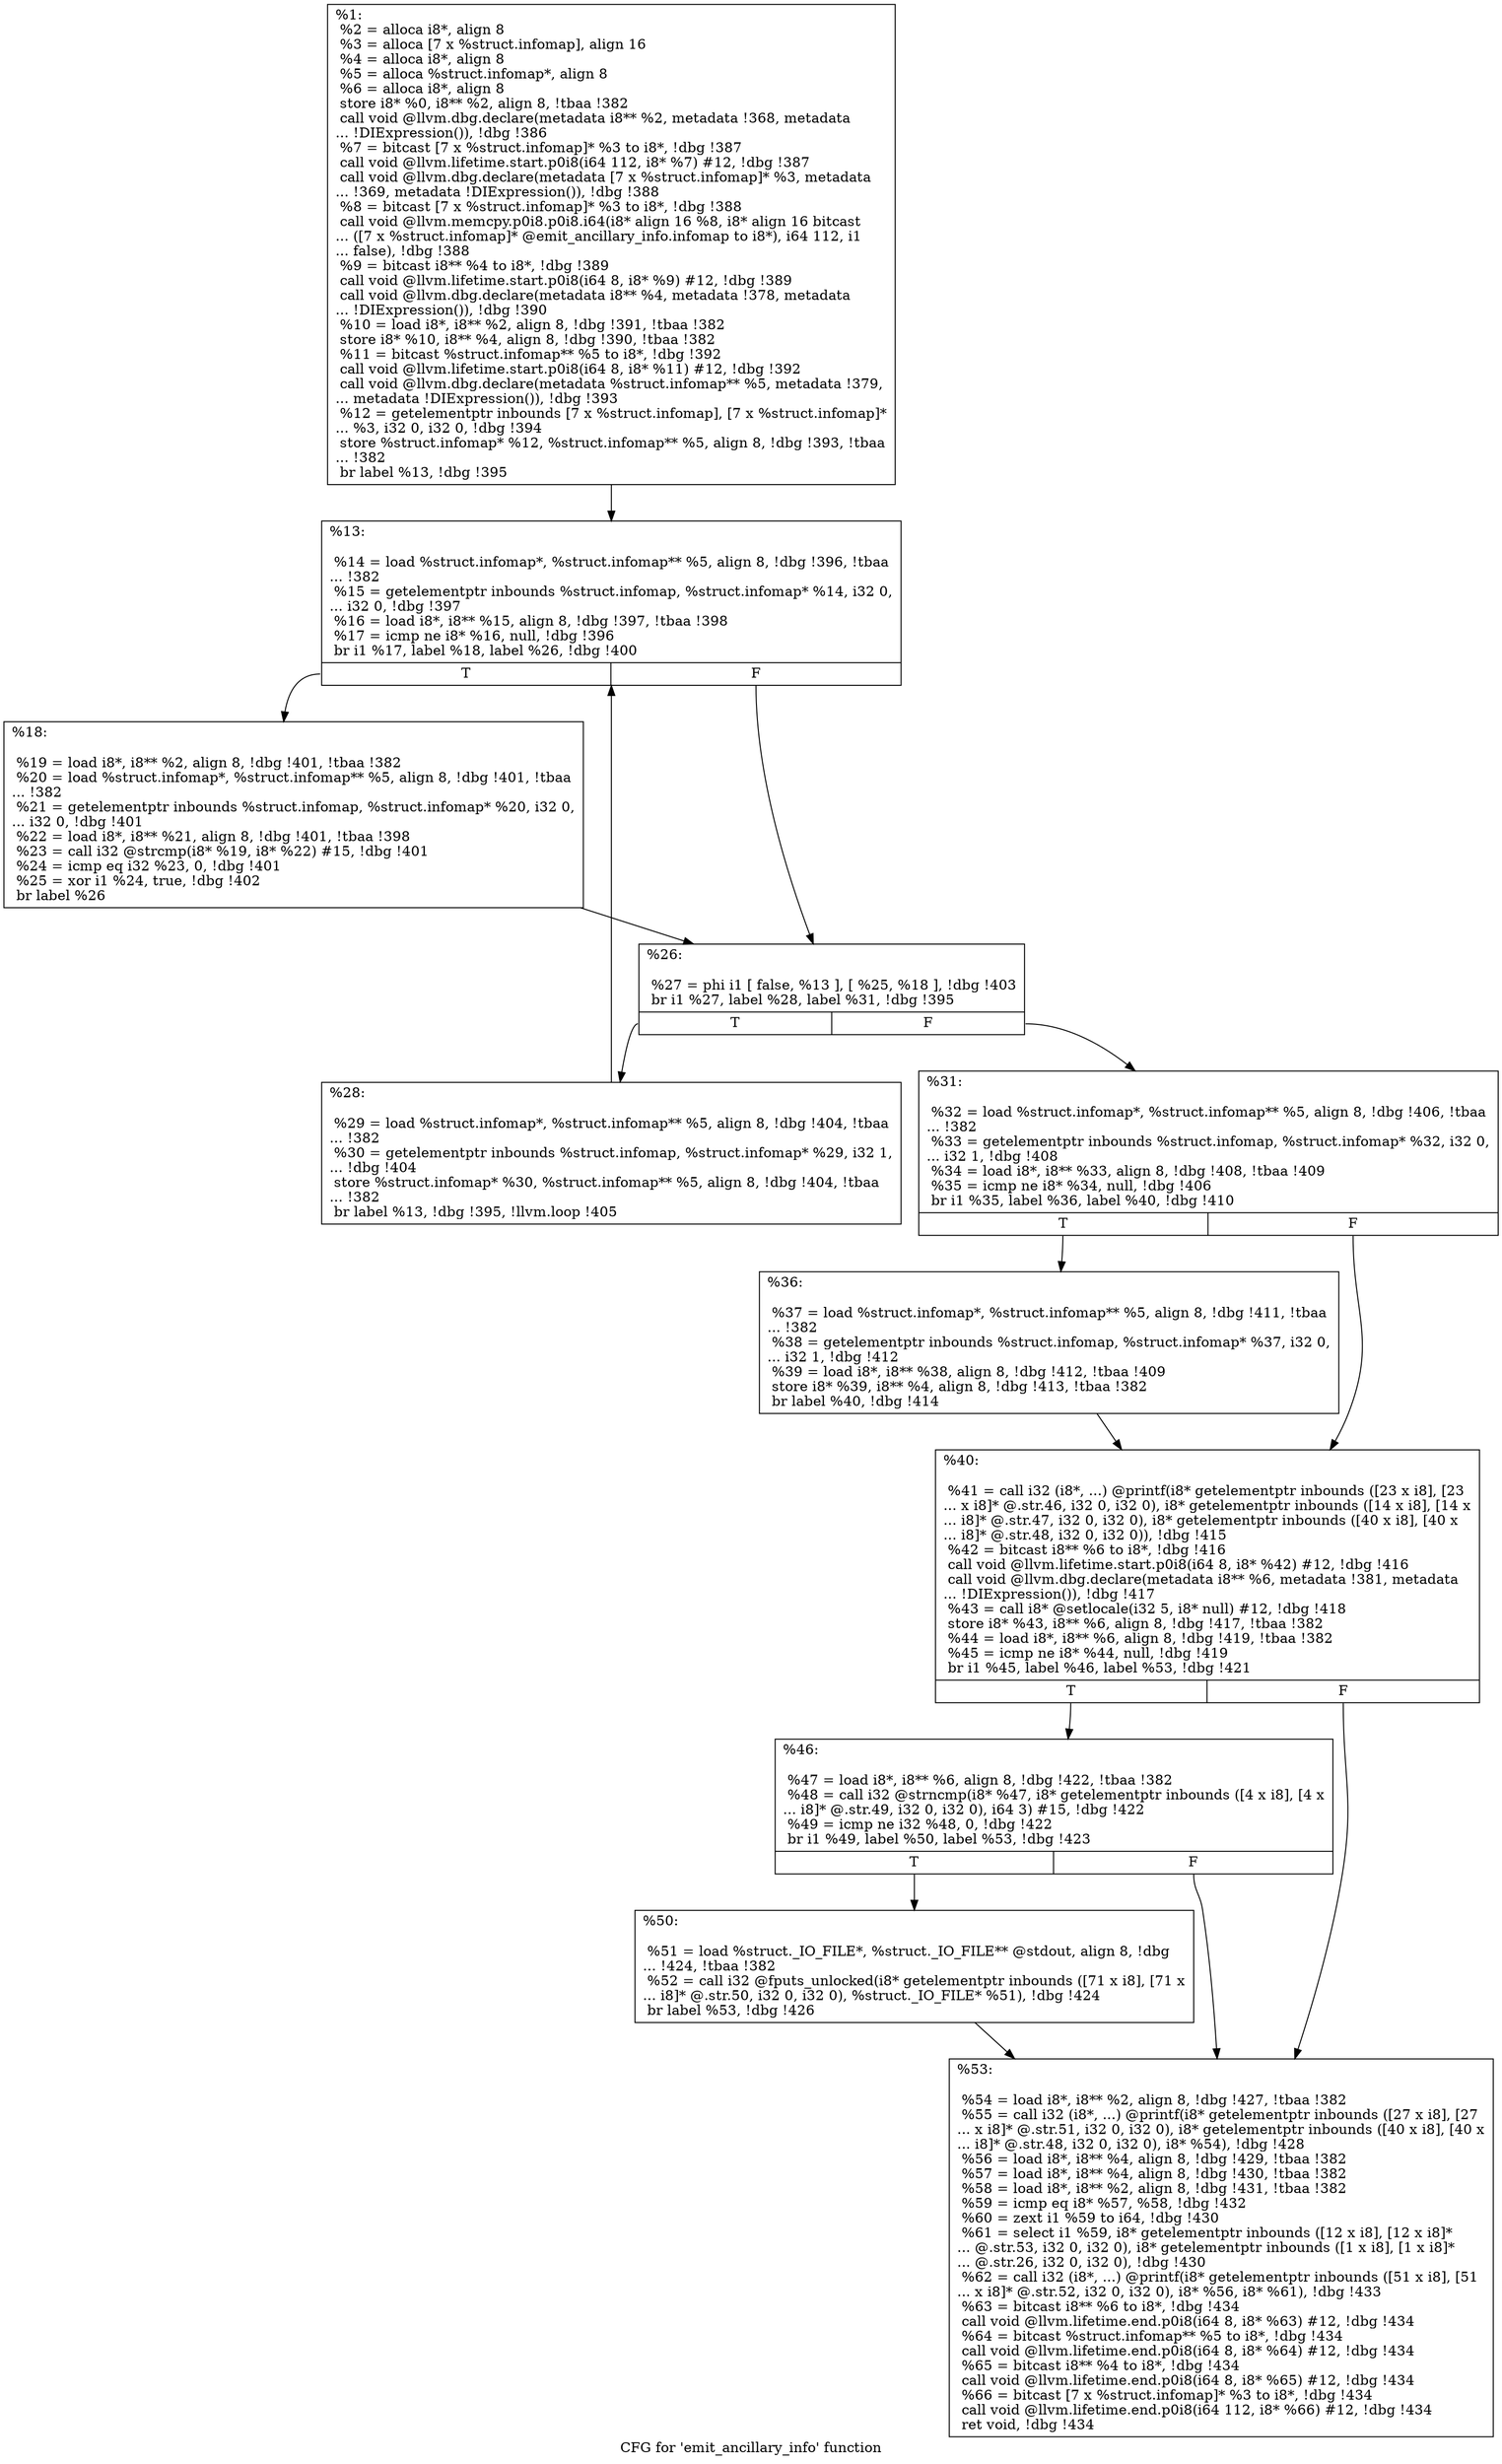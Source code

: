 digraph "CFG for 'emit_ancillary_info' function" {
	label="CFG for 'emit_ancillary_info' function";

	Node0x23d1330 [shape=record,label="{%1:\l  %2 = alloca i8*, align 8\l  %3 = alloca [7 x %struct.infomap], align 16\l  %4 = alloca i8*, align 8\l  %5 = alloca %struct.infomap*, align 8\l  %6 = alloca i8*, align 8\l  store i8* %0, i8** %2, align 8, !tbaa !382\l  call void @llvm.dbg.declare(metadata i8** %2, metadata !368, metadata\l... !DIExpression()), !dbg !386\l  %7 = bitcast [7 x %struct.infomap]* %3 to i8*, !dbg !387\l  call void @llvm.lifetime.start.p0i8(i64 112, i8* %7) #12, !dbg !387\l  call void @llvm.dbg.declare(metadata [7 x %struct.infomap]* %3, metadata\l... !369, metadata !DIExpression()), !dbg !388\l  %8 = bitcast [7 x %struct.infomap]* %3 to i8*, !dbg !388\l  call void @llvm.memcpy.p0i8.p0i8.i64(i8* align 16 %8, i8* align 16 bitcast\l... ([7 x %struct.infomap]* @emit_ancillary_info.infomap to i8*), i64 112, i1\l... false), !dbg !388\l  %9 = bitcast i8** %4 to i8*, !dbg !389\l  call void @llvm.lifetime.start.p0i8(i64 8, i8* %9) #12, !dbg !389\l  call void @llvm.dbg.declare(metadata i8** %4, metadata !378, metadata\l... !DIExpression()), !dbg !390\l  %10 = load i8*, i8** %2, align 8, !dbg !391, !tbaa !382\l  store i8* %10, i8** %4, align 8, !dbg !390, !tbaa !382\l  %11 = bitcast %struct.infomap** %5 to i8*, !dbg !392\l  call void @llvm.lifetime.start.p0i8(i64 8, i8* %11) #12, !dbg !392\l  call void @llvm.dbg.declare(metadata %struct.infomap** %5, metadata !379,\l... metadata !DIExpression()), !dbg !393\l  %12 = getelementptr inbounds [7 x %struct.infomap], [7 x %struct.infomap]*\l... %3, i32 0, i32 0, !dbg !394\l  store %struct.infomap* %12, %struct.infomap** %5, align 8, !dbg !393, !tbaa\l... !382\l  br label %13, !dbg !395\l}"];
	Node0x23d1330 -> Node0x23e66b0;
	Node0x23e66b0 [shape=record,label="{%13:\l\l  %14 = load %struct.infomap*, %struct.infomap** %5, align 8, !dbg !396, !tbaa\l... !382\l  %15 = getelementptr inbounds %struct.infomap, %struct.infomap* %14, i32 0,\l... i32 0, !dbg !397\l  %16 = load i8*, i8** %15, align 8, !dbg !397, !tbaa !398\l  %17 = icmp ne i8* %16, null, !dbg !396\l  br i1 %17, label %18, label %26, !dbg !400\l|{<s0>T|<s1>F}}"];
	Node0x23e66b0:s0 -> Node0x23e6700;
	Node0x23e66b0:s1 -> Node0x23e6750;
	Node0x23e6700 [shape=record,label="{%18:\l\l  %19 = load i8*, i8** %2, align 8, !dbg !401, !tbaa !382\l  %20 = load %struct.infomap*, %struct.infomap** %5, align 8, !dbg !401, !tbaa\l... !382\l  %21 = getelementptr inbounds %struct.infomap, %struct.infomap* %20, i32 0,\l... i32 0, !dbg !401\l  %22 = load i8*, i8** %21, align 8, !dbg !401, !tbaa !398\l  %23 = call i32 @strcmp(i8* %19, i8* %22) #15, !dbg !401\l  %24 = icmp eq i32 %23, 0, !dbg !401\l  %25 = xor i1 %24, true, !dbg !402\l  br label %26\l}"];
	Node0x23e6700 -> Node0x23e6750;
	Node0x23e6750 [shape=record,label="{%26:\l\l  %27 = phi i1 [ false, %13 ], [ %25, %18 ], !dbg !403\l  br i1 %27, label %28, label %31, !dbg !395\l|{<s0>T|<s1>F}}"];
	Node0x23e6750:s0 -> Node0x23e67a0;
	Node0x23e6750:s1 -> Node0x23e67f0;
	Node0x23e67a0 [shape=record,label="{%28:\l\l  %29 = load %struct.infomap*, %struct.infomap** %5, align 8, !dbg !404, !tbaa\l... !382\l  %30 = getelementptr inbounds %struct.infomap, %struct.infomap* %29, i32 1,\l... !dbg !404\l  store %struct.infomap* %30, %struct.infomap** %5, align 8, !dbg !404, !tbaa\l... !382\l  br label %13, !dbg !395, !llvm.loop !405\l}"];
	Node0x23e67a0 -> Node0x23e66b0;
	Node0x23e67f0 [shape=record,label="{%31:\l\l  %32 = load %struct.infomap*, %struct.infomap** %5, align 8, !dbg !406, !tbaa\l... !382\l  %33 = getelementptr inbounds %struct.infomap, %struct.infomap* %32, i32 0,\l... i32 1, !dbg !408\l  %34 = load i8*, i8** %33, align 8, !dbg !408, !tbaa !409\l  %35 = icmp ne i8* %34, null, !dbg !406\l  br i1 %35, label %36, label %40, !dbg !410\l|{<s0>T|<s1>F}}"];
	Node0x23e67f0:s0 -> Node0x23e6840;
	Node0x23e67f0:s1 -> Node0x23e6890;
	Node0x23e6840 [shape=record,label="{%36:\l\l  %37 = load %struct.infomap*, %struct.infomap** %5, align 8, !dbg !411, !tbaa\l... !382\l  %38 = getelementptr inbounds %struct.infomap, %struct.infomap* %37, i32 0,\l... i32 1, !dbg !412\l  %39 = load i8*, i8** %38, align 8, !dbg !412, !tbaa !409\l  store i8* %39, i8** %4, align 8, !dbg !413, !tbaa !382\l  br label %40, !dbg !414\l}"];
	Node0x23e6840 -> Node0x23e6890;
	Node0x23e6890 [shape=record,label="{%40:\l\l  %41 = call i32 (i8*, ...) @printf(i8* getelementptr inbounds ([23 x i8], [23\l... x i8]* @.str.46, i32 0, i32 0), i8* getelementptr inbounds ([14 x i8], [14 x\l... i8]* @.str.47, i32 0, i32 0), i8* getelementptr inbounds ([40 x i8], [40 x\l... i8]* @.str.48, i32 0, i32 0)), !dbg !415\l  %42 = bitcast i8** %6 to i8*, !dbg !416\l  call void @llvm.lifetime.start.p0i8(i64 8, i8* %42) #12, !dbg !416\l  call void @llvm.dbg.declare(metadata i8** %6, metadata !381, metadata\l... !DIExpression()), !dbg !417\l  %43 = call i8* @setlocale(i32 5, i8* null) #12, !dbg !418\l  store i8* %43, i8** %6, align 8, !dbg !417, !tbaa !382\l  %44 = load i8*, i8** %6, align 8, !dbg !419, !tbaa !382\l  %45 = icmp ne i8* %44, null, !dbg !419\l  br i1 %45, label %46, label %53, !dbg !421\l|{<s0>T|<s1>F}}"];
	Node0x23e6890:s0 -> Node0x23e68e0;
	Node0x23e6890:s1 -> Node0x23e6980;
	Node0x23e68e0 [shape=record,label="{%46:\l\l  %47 = load i8*, i8** %6, align 8, !dbg !422, !tbaa !382\l  %48 = call i32 @strncmp(i8* %47, i8* getelementptr inbounds ([4 x i8], [4 x\l... i8]* @.str.49, i32 0, i32 0), i64 3) #15, !dbg !422\l  %49 = icmp ne i32 %48, 0, !dbg !422\l  br i1 %49, label %50, label %53, !dbg !423\l|{<s0>T|<s1>F}}"];
	Node0x23e68e0:s0 -> Node0x23e6930;
	Node0x23e68e0:s1 -> Node0x23e6980;
	Node0x23e6930 [shape=record,label="{%50:\l\l  %51 = load %struct._IO_FILE*, %struct._IO_FILE** @stdout, align 8, !dbg\l... !424, !tbaa !382\l  %52 = call i32 @fputs_unlocked(i8* getelementptr inbounds ([71 x i8], [71 x\l... i8]* @.str.50, i32 0, i32 0), %struct._IO_FILE* %51), !dbg !424\l  br label %53, !dbg !426\l}"];
	Node0x23e6930 -> Node0x23e6980;
	Node0x23e6980 [shape=record,label="{%53:\l\l  %54 = load i8*, i8** %2, align 8, !dbg !427, !tbaa !382\l  %55 = call i32 (i8*, ...) @printf(i8* getelementptr inbounds ([27 x i8], [27\l... x i8]* @.str.51, i32 0, i32 0), i8* getelementptr inbounds ([40 x i8], [40 x\l... i8]* @.str.48, i32 0, i32 0), i8* %54), !dbg !428\l  %56 = load i8*, i8** %4, align 8, !dbg !429, !tbaa !382\l  %57 = load i8*, i8** %4, align 8, !dbg !430, !tbaa !382\l  %58 = load i8*, i8** %2, align 8, !dbg !431, !tbaa !382\l  %59 = icmp eq i8* %57, %58, !dbg !432\l  %60 = zext i1 %59 to i64, !dbg !430\l  %61 = select i1 %59, i8* getelementptr inbounds ([12 x i8], [12 x i8]*\l... @.str.53, i32 0, i32 0), i8* getelementptr inbounds ([1 x i8], [1 x i8]*\l... @.str.26, i32 0, i32 0), !dbg !430\l  %62 = call i32 (i8*, ...) @printf(i8* getelementptr inbounds ([51 x i8], [51\l... x i8]* @.str.52, i32 0, i32 0), i8* %56, i8* %61), !dbg !433\l  %63 = bitcast i8** %6 to i8*, !dbg !434\l  call void @llvm.lifetime.end.p0i8(i64 8, i8* %63) #12, !dbg !434\l  %64 = bitcast %struct.infomap** %5 to i8*, !dbg !434\l  call void @llvm.lifetime.end.p0i8(i64 8, i8* %64) #12, !dbg !434\l  %65 = bitcast i8** %4 to i8*, !dbg !434\l  call void @llvm.lifetime.end.p0i8(i64 8, i8* %65) #12, !dbg !434\l  %66 = bitcast [7 x %struct.infomap]* %3 to i8*, !dbg !434\l  call void @llvm.lifetime.end.p0i8(i64 112, i8* %66) #12, !dbg !434\l  ret void, !dbg !434\l}"];
}
